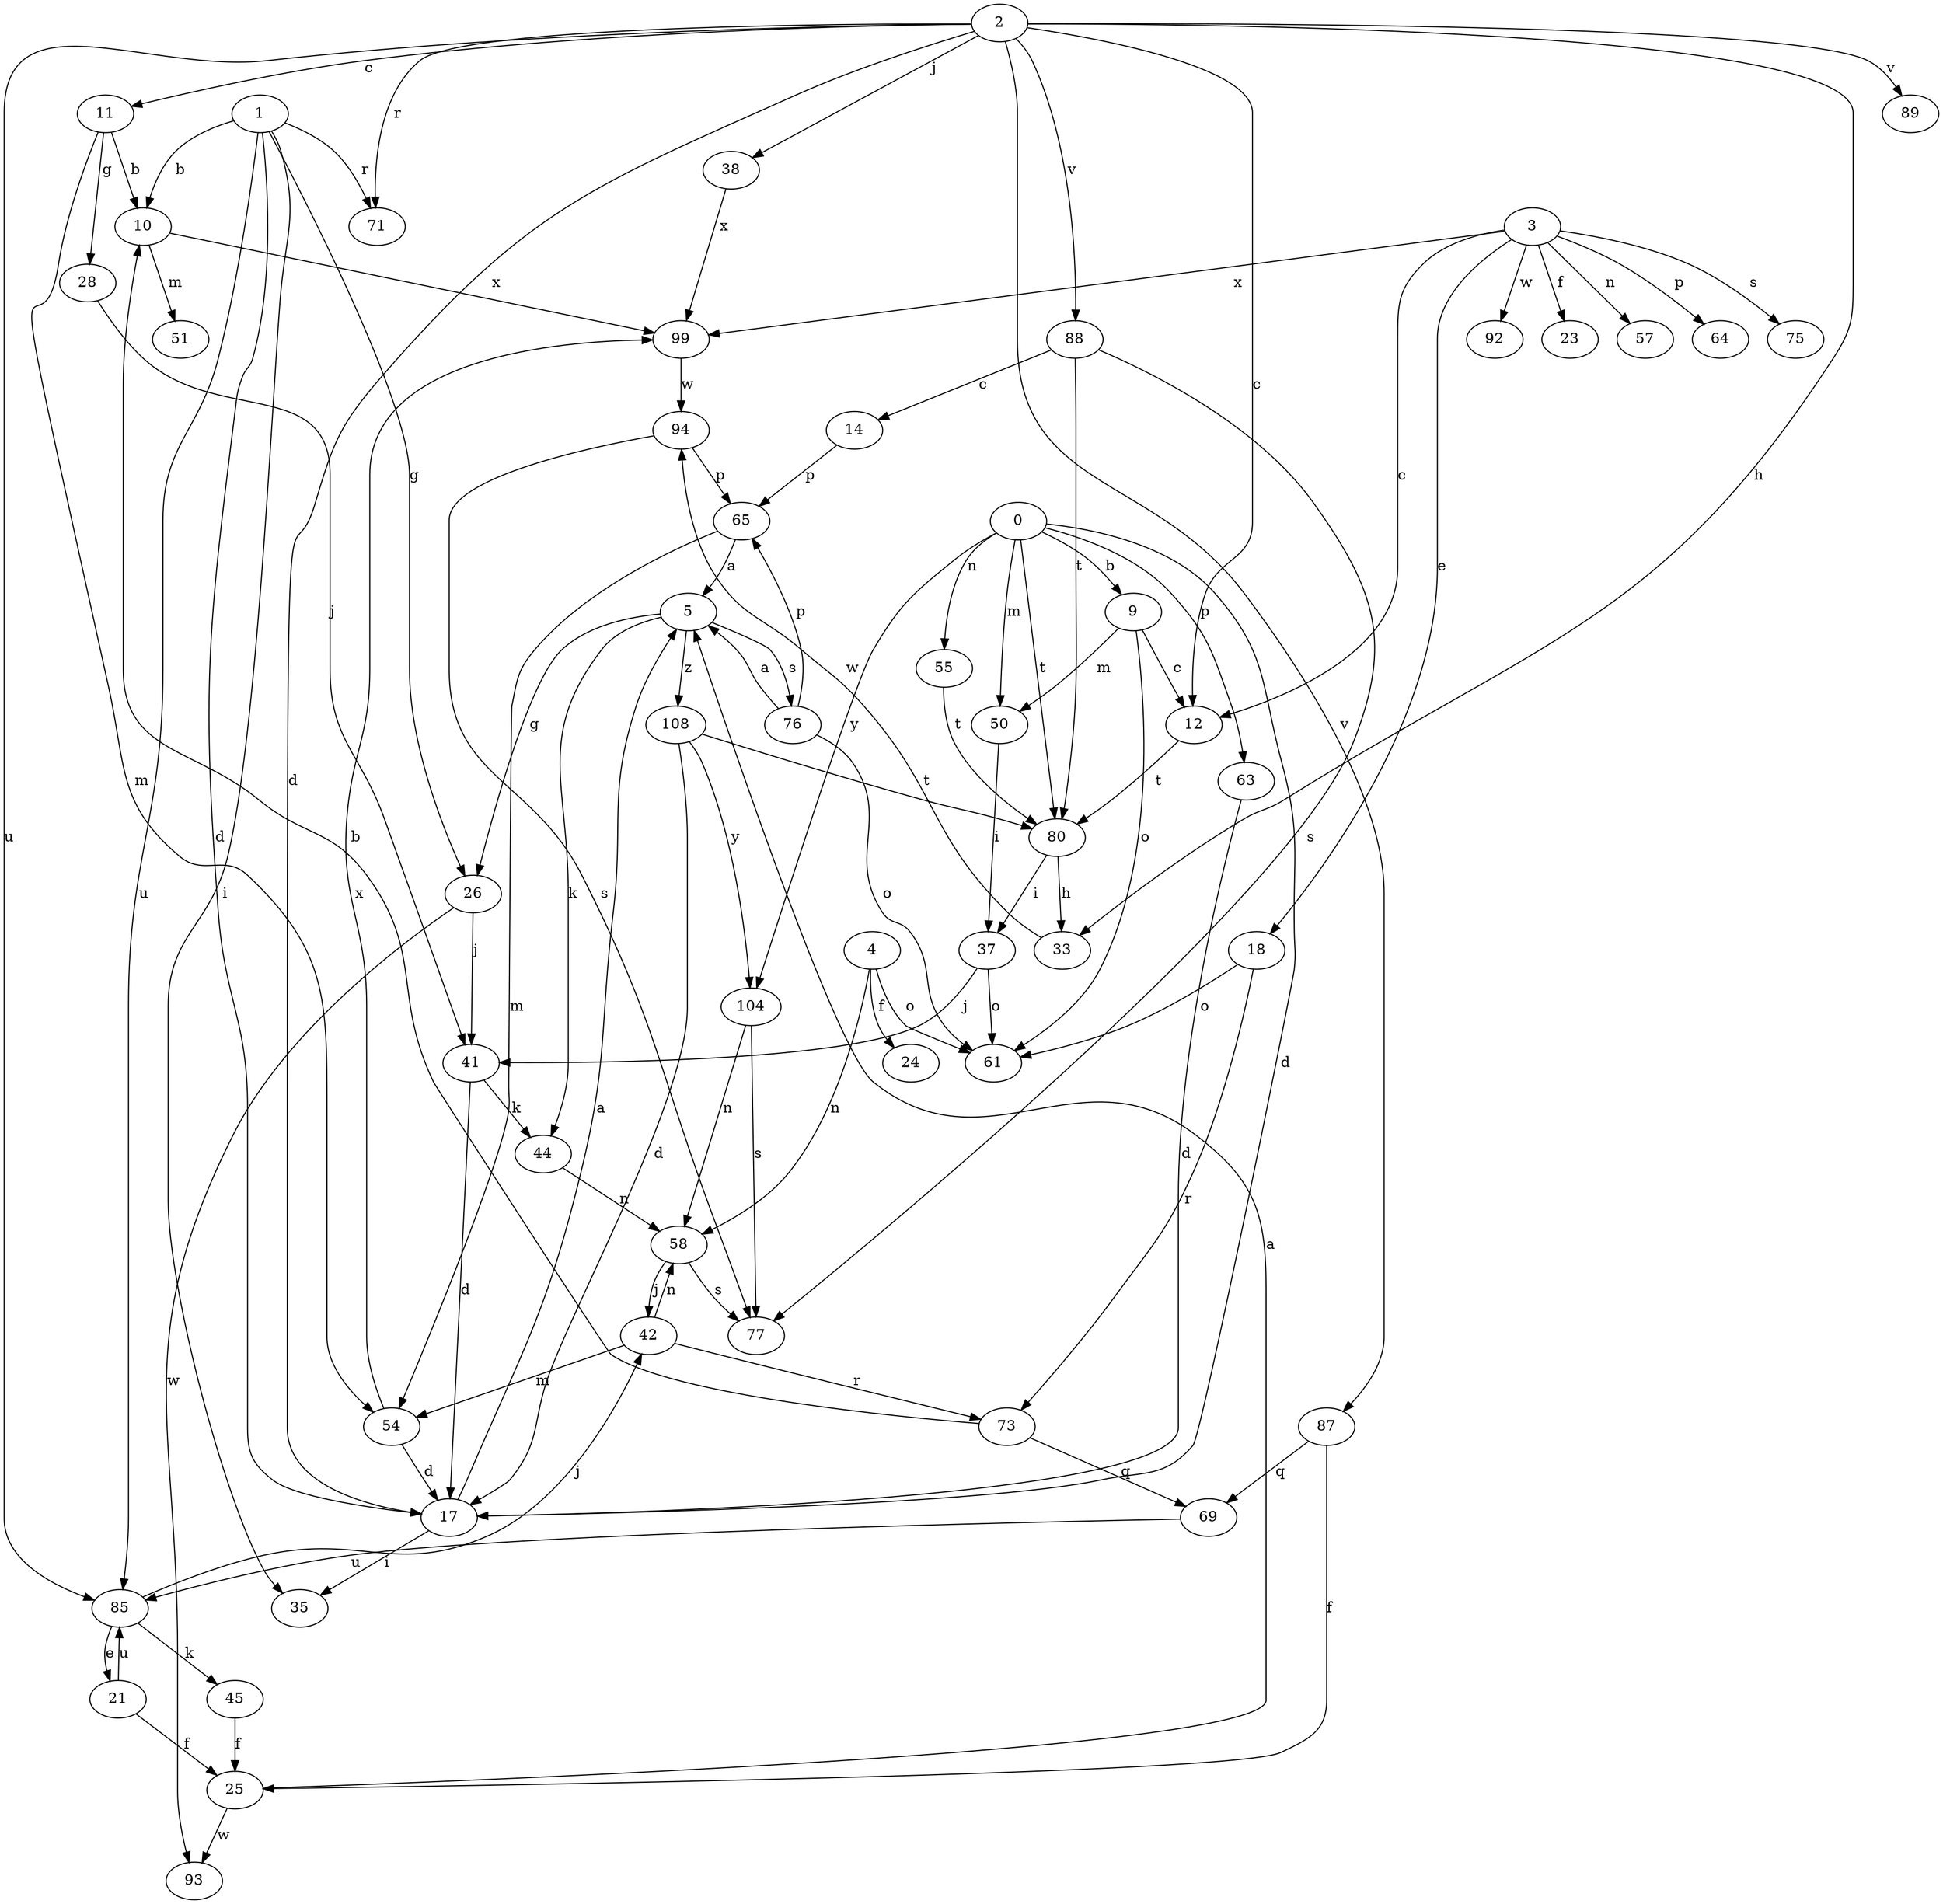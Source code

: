 strict digraph  {
1;
2;
3;
4;
5;
9;
10;
11;
12;
14;
17;
18;
21;
23;
0;
24;
25;
26;
28;
33;
35;
37;
38;
41;
42;
44;
45;
50;
51;
54;
55;
57;
58;
61;
63;
64;
65;
69;
71;
73;
75;
76;
77;
80;
85;
87;
88;
89;
92;
93;
94;
99;
104;
108;
1 -> 10  [label=b];
1 -> 17  [label=d];
1 -> 26  [label=g];
1 -> 35  [label=i];
1 -> 71  [label=r];
1 -> 85  [label=u];
2 -> 11  [label=c];
2 -> 12  [label=c];
2 -> 17  [label=d];
2 -> 33  [label=h];
2 -> 38  [label=j];
2 -> 71  [label=r];
2 -> 85  [label=u];
2 -> 87  [label=v];
2 -> 88  [label=v];
2 -> 89  [label=v];
3 -> 12  [label=c];
3 -> 18  [label=e];
3 -> 23  [label=f];
3 -> 57  [label=n];
3 -> 64  [label=p];
3 -> 75  [label=s];
3 -> 92  [label=w];
3 -> 99  [label=x];
4 -> 24  [label=f];
4 -> 58  [label=n];
4 -> 61  [label=o];
5 -> 26  [label=g];
5 -> 44  [label=k];
5 -> 76  [label=s];
5 -> 108  [label=z];
9 -> 12  [label=c];
9 -> 50  [label=m];
9 -> 61  [label=o];
10 -> 51  [label=m];
10 -> 99  [label=x];
11 -> 10  [label=b];
11 -> 28  [label=g];
11 -> 54  [label=m];
12 -> 80  [label=t];
14 -> 65  [label=p];
17 -> 5  [label=a];
17 -> 35  [label=i];
18 -> 61  [label=o];
18 -> 73  [label=r];
21 -> 25  [label=f];
21 -> 85  [label=u];
0 -> 9  [label=b];
0 -> 17  [label=d];
0 -> 50  [label=m];
0 -> 55  [label=n];
0 -> 63  [label=p];
0 -> 80  [label=t];
0 -> 104  [label=y];
25 -> 5  [label=a];
25 -> 93  [label=w];
26 -> 41  [label=j];
26 -> 93  [label=w];
28 -> 41  [label=j];
33 -> 94  [label=w];
37 -> 41  [label=j];
37 -> 61  [label=o];
38 -> 99  [label=x];
41 -> 17  [label=d];
41 -> 44  [label=k];
42 -> 54  [label=m];
42 -> 58  [label=n];
42 -> 73  [label=r];
44 -> 58  [label=n];
45 -> 25  [label=f];
50 -> 37  [label=i];
54 -> 17  [label=d];
54 -> 99  [label=x];
55 -> 80  [label=t];
58 -> 42  [label=j];
58 -> 77  [label=s];
63 -> 17  [label=d];
65 -> 5  [label=a];
65 -> 54  [label=m];
69 -> 85  [label=u];
73 -> 10  [label=b];
73 -> 69  [label=q];
76 -> 5  [label=a];
76 -> 61  [label=o];
76 -> 65  [label=p];
80 -> 33  [label=h];
80 -> 37  [label=i];
85 -> 21  [label=e];
85 -> 42  [label=j];
85 -> 45  [label=k];
87 -> 25  [label=f];
87 -> 69  [label=q];
88 -> 14  [label=c];
88 -> 77  [label=s];
88 -> 80  [label=t];
94 -> 65  [label=p];
94 -> 77  [label=s];
99 -> 94  [label=w];
104 -> 58  [label=n];
104 -> 77  [label=s];
108 -> 17  [label=d];
108 -> 80  [label=t];
108 -> 104  [label=y];
}
